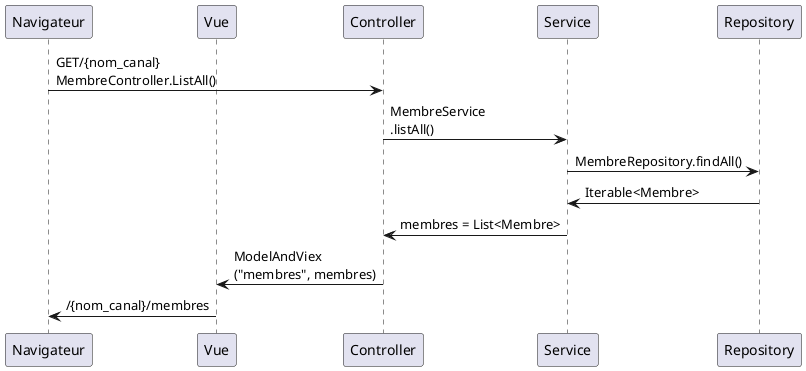 @startuml
participant Navigateur
participant Vue
Navigateur -> Controller : GET/{nom_canal}\nMembreController.ListAll()
Controller -> Service : MembreService\n.listAll()
Service -> Repository : MembreRepository.findAll()
Repository -> Service : Iterable<Membre>
Service -> Controller : membres = List<Membre>
Controller -> Vue : ModelAndViex\n("membres", membres)
Vue -> Navigateur : /{nom_canal}/membres
@enduml